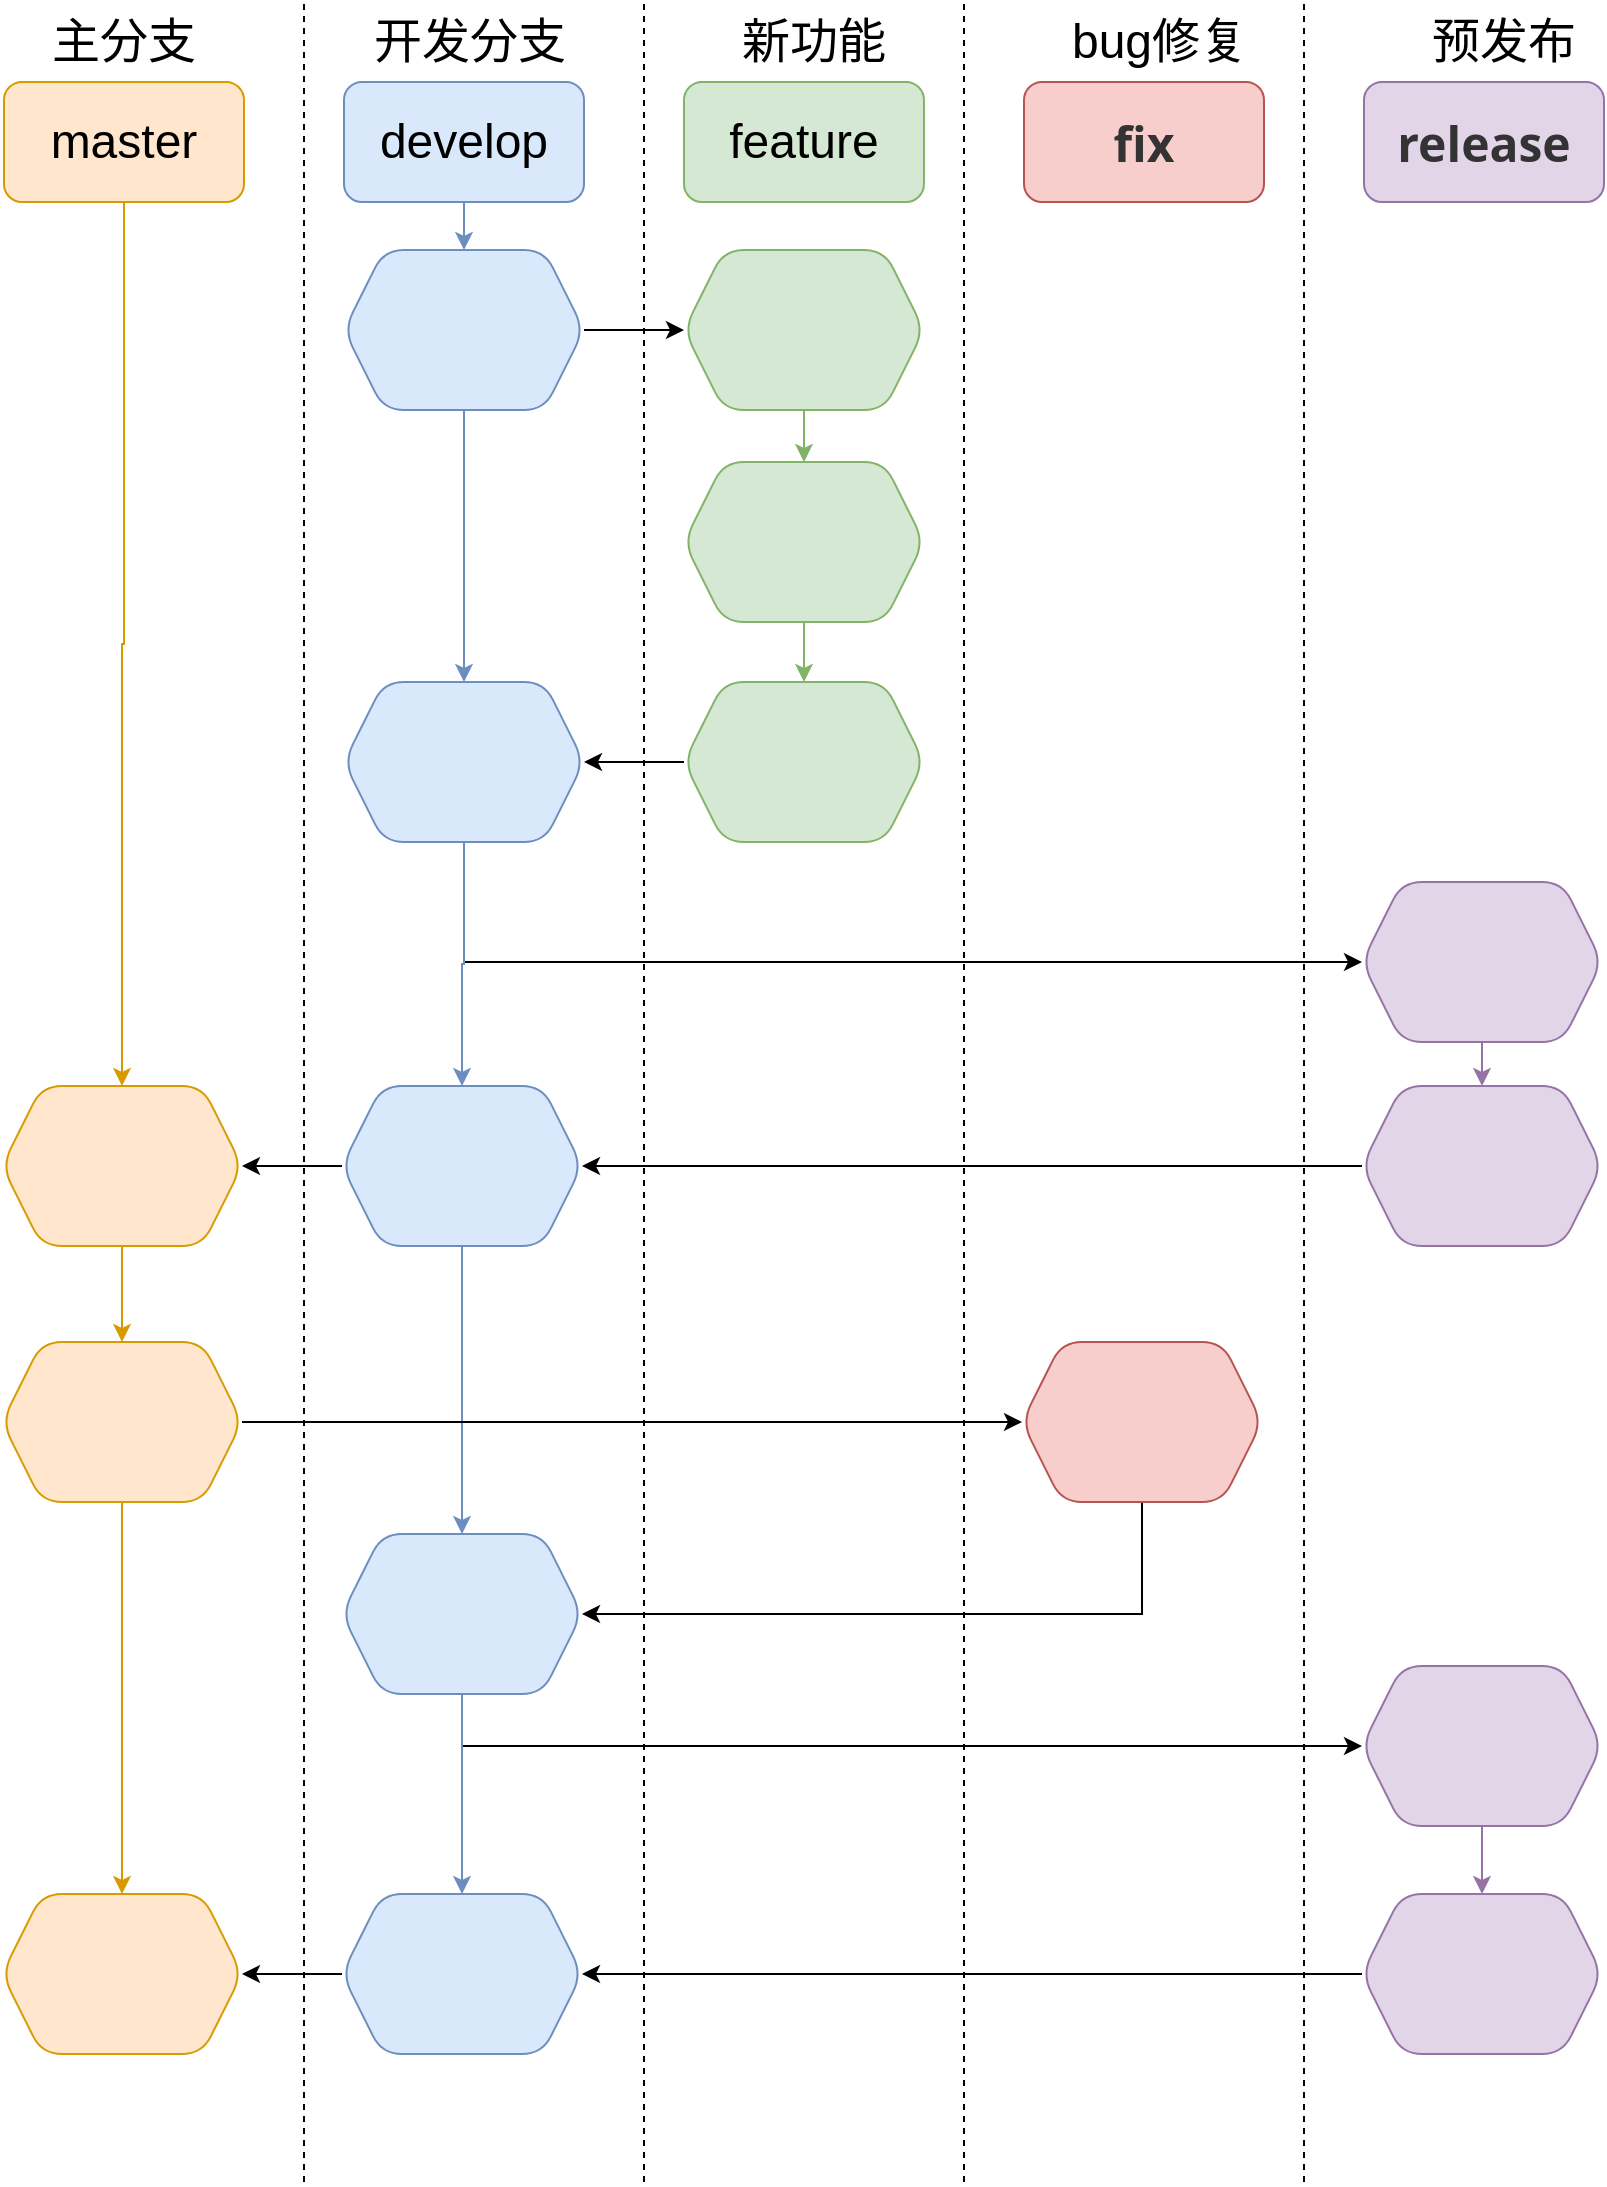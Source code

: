 <mxfile version="14.9.6" type="device"><diagram id="xls4se1IIcysE3Dcww32" name="第 1 页"><mxGraphModel dx="2031" dy="1174" grid="1" gridSize="10" guides="1" tooltips="1" connect="1" arrows="1" fold="1" page="1" pageScale="1" pageWidth="827" pageHeight="1169" math="0" shadow="0"><root><mxCell id="0"/><mxCell id="1" parent="0"/><mxCell id="pAp0c6XcdbIlqlXr7klQ-7" value="" style="edgeStyle=orthogonalEdgeStyle;rounded=0;orthogonalLoop=1;jettySize=auto;html=1;fillColor=#ffe6cc;strokeColor=#d79b00;" edge="1" parent="1" source="pAp0c6XcdbIlqlXr7klQ-1" target="pAp0c6XcdbIlqlXr7klQ-6"><mxGeometry relative="1" as="geometry"/></mxCell><mxCell id="pAp0c6XcdbIlqlXr7klQ-1" value="&lt;font style=&quot;font-size: 24px&quot;&gt;master&lt;/font&gt;" style="rounded=1;whiteSpace=wrap;html=1;fillColor=#ffe6cc;strokeColor=#d79b00;" vertex="1" parent="1"><mxGeometry x="10" y="40" width="120" height="60" as="geometry"/></mxCell><mxCell id="pAp0c6XcdbIlqlXr7klQ-10" value="" style="edgeStyle=orthogonalEdgeStyle;rounded=0;orthogonalLoop=1;jettySize=auto;html=1;fillColor=#dae8fc;strokeColor=#6c8ebf;" edge="1" parent="1" source="pAp0c6XcdbIlqlXr7klQ-2" target="pAp0c6XcdbIlqlXr7klQ-8"><mxGeometry relative="1" as="geometry"/></mxCell><mxCell id="pAp0c6XcdbIlqlXr7klQ-2" value="&lt;font style=&quot;font-size: 24px&quot;&gt;develop&lt;/font&gt;" style="rounded=1;whiteSpace=wrap;html=1;fillColor=#dae8fc;strokeColor=#6c8ebf;" vertex="1" parent="1"><mxGeometry x="180" y="40" width="120" height="60" as="geometry"/></mxCell><mxCell id="pAp0c6XcdbIlqlXr7klQ-3" value="&lt;font style=&quot;font-size: 24px&quot;&gt;feature&lt;/font&gt;" style="rounded=1;whiteSpace=wrap;html=1;fillColor=#d5e8d4;strokeColor=#82b366;" vertex="1" parent="1"><mxGeometry x="350" y="40" width="120" height="60" as="geometry"/></mxCell><mxCell id="pAp0c6XcdbIlqlXr7klQ-4" value="&lt;h4 class=&quot;md-end-block md-heading md-focus&quot; style=&quot;box-sizing: border-box ; margin-top: 1rem ; margin-bottom: 1rem ; position: relative ; line-height: 1.4 ; cursor: text ; color: rgb(51 , 51 , 51) ; font-family: &amp;#34;open sans&amp;#34; , &amp;#34;clear sans&amp;#34; , &amp;#34;helvetica neue&amp;#34; , &amp;#34;helvetica&amp;#34; , &amp;#34;arial&amp;#34; , &amp;#34;segoe ui emoji&amp;#34; , sans-serif&quot;&gt;&lt;span class=&quot;md-plain md-expand&quot; style=&quot;box-sizing: border-box&quot;&gt;&lt;font style=&quot;font-size: 24px&quot;&gt;fix&lt;/font&gt;&lt;/span&gt;&lt;/h4&gt;" style="rounded=1;whiteSpace=wrap;html=1;fillColor=#f8cecc;strokeColor=#b85450;" vertex="1" parent="1"><mxGeometry x="520" y="40" width="120" height="60" as="geometry"/></mxCell><mxCell id="pAp0c6XcdbIlqlXr7klQ-5" value="&lt;h4 class=&quot;md-end-block md-heading md-focus&quot; style=&quot;box-sizing: border-box ; margin-top: 1rem ; margin-bottom: 1rem ; position: relative ; line-height: 1.4 ; cursor: text ; color: rgb(51 , 51 , 51) ; font-family: &amp;#34;open sans&amp;#34; , &amp;#34;clear sans&amp;#34; , &amp;#34;helvetica neue&amp;#34; , &amp;#34;helvetica&amp;#34; , &amp;#34;arial&amp;#34; , &amp;#34;segoe ui emoji&amp;#34; , sans-serif&quot;&gt;&lt;span class=&quot;md-plain md-expand&quot; style=&quot;box-sizing: border-box&quot;&gt;&lt;font style=&quot;font-size: 24px&quot;&gt;release&lt;/font&gt;&lt;/span&gt;&lt;/h4&gt;" style="rounded=1;whiteSpace=wrap;html=1;fillColor=#e1d5e7;strokeColor=#9673a6;" vertex="1" parent="1"><mxGeometry x="690" y="40" width="120" height="60" as="geometry"/></mxCell><mxCell id="pAp0c6XcdbIlqlXr7klQ-39" value="" style="edgeStyle=orthogonalEdgeStyle;rounded=0;orthogonalLoop=1;jettySize=auto;html=1;fillColor=#ffe6cc;strokeColor=#d79b00;" edge="1" parent="1" source="pAp0c6XcdbIlqlXr7klQ-6" target="pAp0c6XcdbIlqlXr7klQ-38"><mxGeometry relative="1" as="geometry"/></mxCell><mxCell id="pAp0c6XcdbIlqlXr7klQ-6" value="" style="shape=hexagon;perimeter=hexagonPerimeter2;whiteSpace=wrap;html=1;fixedSize=1;rounded=1;fillColor=#ffe6cc;strokeColor=#d79b00;" vertex="1" parent="1"><mxGeometry x="9" y="542" width="120" height="80" as="geometry"/></mxCell><mxCell id="pAp0c6XcdbIlqlXr7klQ-12" value="" style="edgeStyle=orthogonalEdgeStyle;rounded=0;orthogonalLoop=1;jettySize=auto;html=1;" edge="1" parent="1" source="pAp0c6XcdbIlqlXr7klQ-8" target="pAp0c6XcdbIlqlXr7klQ-11"><mxGeometry relative="1" as="geometry"/></mxCell><mxCell id="pAp0c6XcdbIlqlXr7klQ-14" value="" style="edgeStyle=orthogonalEdgeStyle;rounded=0;orthogonalLoop=1;jettySize=auto;html=1;fillColor=#dae8fc;strokeColor=#6c8ebf;entryX=0.5;entryY=0;entryDx=0;entryDy=0;" edge="1" parent="1" source="pAp0c6XcdbIlqlXr7klQ-8" target="pAp0c6XcdbIlqlXr7klQ-23"><mxGeometry relative="1" as="geometry"><mxPoint x="241" y="360" as="targetPoint"/></mxGeometry></mxCell><mxCell id="pAp0c6XcdbIlqlXr7klQ-8" value="" style="shape=hexagon;perimeter=hexagonPerimeter2;whiteSpace=wrap;html=1;fixedSize=1;rounded=1;fillColor=#dae8fc;strokeColor=#6c8ebf;" vertex="1" parent="1"><mxGeometry x="180" y="124" width="120" height="80" as="geometry"/></mxCell><mxCell id="pAp0c6XcdbIlqlXr7klQ-16" value="" style="edgeStyle=orthogonalEdgeStyle;rounded=0;orthogonalLoop=1;jettySize=auto;html=1;fillColor=#d5e8d4;strokeColor=#82b366;" edge="1" parent="1" source="pAp0c6XcdbIlqlXr7klQ-11" target="pAp0c6XcdbIlqlXr7klQ-15"><mxGeometry relative="1" as="geometry"/></mxCell><mxCell id="pAp0c6XcdbIlqlXr7klQ-11" value="" style="shape=hexagon;perimeter=hexagonPerimeter2;whiteSpace=wrap;html=1;fixedSize=1;rounded=1;fillColor=#d5e8d4;strokeColor=#82b366;" vertex="1" parent="1"><mxGeometry x="350" y="124" width="120" height="80" as="geometry"/></mxCell><mxCell id="pAp0c6XcdbIlqlXr7klQ-20" value="" style="edgeStyle=orthogonalEdgeStyle;rounded=0;orthogonalLoop=1;jettySize=auto;html=1;fillColor=#dae8fc;strokeColor=#6c8ebf;" edge="1" parent="1" source="pAp0c6XcdbIlqlXr7klQ-13"><mxGeometry relative="1" as="geometry"><mxPoint x="240" y="334" as="targetPoint"/></mxGeometry></mxCell><mxCell id="pAp0c6XcdbIlqlXr7klQ-18" value="" style="edgeStyle=orthogonalEdgeStyle;rounded=0;orthogonalLoop=1;jettySize=auto;html=1;fillColor=#d5e8d4;strokeColor=#82b366;" edge="1" parent="1" source="pAp0c6XcdbIlqlXr7klQ-15" target="pAp0c6XcdbIlqlXr7klQ-17"><mxGeometry relative="1" as="geometry"/></mxCell><mxCell id="pAp0c6XcdbIlqlXr7klQ-15" value="" style="shape=hexagon;perimeter=hexagonPerimeter2;whiteSpace=wrap;html=1;fixedSize=1;rounded=1;fillColor=#d5e8d4;strokeColor=#82b366;" vertex="1" parent="1"><mxGeometry x="350" y="230" width="120" height="80" as="geometry"/></mxCell><mxCell id="pAp0c6XcdbIlqlXr7klQ-25" style="edgeStyle=orthogonalEdgeStyle;rounded=0;orthogonalLoop=1;jettySize=auto;html=1;entryX=1;entryY=0.5;entryDx=0;entryDy=0;" edge="1" parent="1" source="pAp0c6XcdbIlqlXr7klQ-17" target="pAp0c6XcdbIlqlXr7klQ-23"><mxGeometry relative="1" as="geometry"><Array as="points"><mxPoint x="370" y="380"/><mxPoint x="370" y="380"/></Array></mxGeometry></mxCell><mxCell id="pAp0c6XcdbIlqlXr7klQ-17" value="" style="shape=hexagon;perimeter=hexagonPerimeter2;whiteSpace=wrap;html=1;fixedSize=1;rounded=1;fillColor=#d5e8d4;strokeColor=#82b366;" vertex="1" parent="1"><mxGeometry x="350" y="340" width="120" height="80" as="geometry"/></mxCell><mxCell id="pAp0c6XcdbIlqlXr7klQ-27" value="" style="edgeStyle=orthogonalEdgeStyle;rounded=0;orthogonalLoop=1;jettySize=auto;html=1;" edge="1" parent="1" source="pAp0c6XcdbIlqlXr7klQ-23" target="pAp0c6XcdbIlqlXr7klQ-26"><mxGeometry relative="1" as="geometry"><Array as="points"><mxPoint x="240" y="480"/></Array></mxGeometry></mxCell><mxCell id="pAp0c6XcdbIlqlXr7klQ-36" style="edgeStyle=orthogonalEdgeStyle;rounded=0;orthogonalLoop=1;jettySize=auto;html=1;entryX=0.5;entryY=0;entryDx=0;entryDy=0;fillColor=#dae8fc;strokeColor=#6c8ebf;" edge="1" parent="1" source="pAp0c6XcdbIlqlXr7klQ-23" target="pAp0c6XcdbIlqlXr7klQ-33"><mxGeometry relative="1" as="geometry"/></mxCell><mxCell id="pAp0c6XcdbIlqlXr7klQ-23" value="" style="shape=hexagon;perimeter=hexagonPerimeter2;whiteSpace=wrap;html=1;fixedSize=1;rounded=1;fillColor=#dae8fc;strokeColor=#6c8ebf;" vertex="1" parent="1"><mxGeometry x="180" y="340" width="120" height="80" as="geometry"/></mxCell><mxCell id="pAp0c6XcdbIlqlXr7klQ-29" value="" style="edgeStyle=orthogonalEdgeStyle;rounded=0;orthogonalLoop=1;jettySize=auto;html=1;fillColor=#e1d5e7;strokeColor=#9673a6;" edge="1" parent="1" source="pAp0c6XcdbIlqlXr7klQ-26" target="pAp0c6XcdbIlqlXr7klQ-28"><mxGeometry relative="1" as="geometry"/></mxCell><mxCell id="pAp0c6XcdbIlqlXr7klQ-26" value="" style="shape=hexagon;perimeter=hexagonPerimeter2;whiteSpace=wrap;html=1;fixedSize=1;rounded=1;fillColor=#e1d5e7;strokeColor=#9673a6;" vertex="1" parent="1"><mxGeometry x="689" y="440" width="120" height="80" as="geometry"/></mxCell><mxCell id="pAp0c6XcdbIlqlXr7klQ-35" style="edgeStyle=orthogonalEdgeStyle;rounded=0;orthogonalLoop=1;jettySize=auto;html=1;entryX=1;entryY=0.5;entryDx=0;entryDy=0;" edge="1" parent="1" source="pAp0c6XcdbIlqlXr7klQ-28" target="pAp0c6XcdbIlqlXr7klQ-33"><mxGeometry relative="1" as="geometry"><Array as="points"><mxPoint x="470" y="582"/><mxPoint x="470" y="582"/></Array></mxGeometry></mxCell><mxCell id="pAp0c6XcdbIlqlXr7klQ-28" value="" style="shape=hexagon;perimeter=hexagonPerimeter2;whiteSpace=wrap;html=1;fixedSize=1;rounded=1;fillColor=#e1d5e7;strokeColor=#9673a6;" vertex="1" parent="1"><mxGeometry x="689" y="542" width="120" height="80" as="geometry"/></mxCell><mxCell id="pAp0c6XcdbIlqlXr7klQ-37" style="edgeStyle=orthogonalEdgeStyle;rounded=0;orthogonalLoop=1;jettySize=auto;html=1;entryX=1;entryY=0.5;entryDx=0;entryDy=0;" edge="1" parent="1" source="pAp0c6XcdbIlqlXr7klQ-33" target="pAp0c6XcdbIlqlXr7klQ-6"><mxGeometry relative="1" as="geometry"/></mxCell><mxCell id="pAp0c6XcdbIlqlXr7klQ-56" style="edgeStyle=orthogonalEdgeStyle;rounded=0;orthogonalLoop=1;jettySize=auto;html=1;entryX=0.5;entryY=0;entryDx=0;entryDy=0;fillColor=#dae8fc;strokeColor=#6c8ebf;" edge="1" parent="1" source="pAp0c6XcdbIlqlXr7klQ-33" target="pAp0c6XcdbIlqlXr7klQ-42"><mxGeometry relative="1" as="geometry"/></mxCell><mxCell id="pAp0c6XcdbIlqlXr7klQ-33" value="" style="shape=hexagon;perimeter=hexagonPerimeter2;whiteSpace=wrap;html=1;fixedSize=1;rounded=1;fillColor=#dae8fc;strokeColor=#6c8ebf;" vertex="1" parent="1"><mxGeometry x="179" y="542" width="120" height="80" as="geometry"/></mxCell><mxCell id="pAp0c6XcdbIlqlXr7klQ-41" value="" style="edgeStyle=orthogonalEdgeStyle;rounded=0;orthogonalLoop=1;jettySize=auto;html=1;" edge="1" parent="1" source="pAp0c6XcdbIlqlXr7klQ-38" target="pAp0c6XcdbIlqlXr7klQ-40"><mxGeometry relative="1" as="geometry"/></mxCell><mxCell id="pAp0c6XcdbIlqlXr7klQ-50" value="" style="edgeStyle=orthogonalEdgeStyle;rounded=0;orthogonalLoop=1;jettySize=auto;html=1;fillColor=#ffe6cc;strokeColor=#d79b00;" edge="1" parent="1" source="pAp0c6XcdbIlqlXr7klQ-38" target="pAp0c6XcdbIlqlXr7klQ-49"><mxGeometry relative="1" as="geometry"/></mxCell><mxCell id="pAp0c6XcdbIlqlXr7klQ-38" value="" style="shape=hexagon;perimeter=hexagonPerimeter2;whiteSpace=wrap;html=1;fixedSize=1;rounded=1;fillColor=#ffe6cc;strokeColor=#d79b00;" vertex="1" parent="1"><mxGeometry x="9" y="670" width="120" height="80" as="geometry"/></mxCell><mxCell id="pAp0c6XcdbIlqlXr7klQ-43" value="" style="edgeStyle=orthogonalEdgeStyle;rounded=0;orthogonalLoop=1;jettySize=auto;html=1;" edge="1" parent="1" source="pAp0c6XcdbIlqlXr7klQ-40" target="pAp0c6XcdbIlqlXr7klQ-42"><mxGeometry relative="1" as="geometry"><Array as="points"><mxPoint x="579" y="806"/></Array></mxGeometry></mxCell><mxCell id="pAp0c6XcdbIlqlXr7klQ-40" value="" style="shape=hexagon;perimeter=hexagonPerimeter2;whiteSpace=wrap;html=1;fixedSize=1;rounded=1;fillColor=#f8cecc;strokeColor=#b85450;" vertex="1" parent="1"><mxGeometry x="519" y="670" width="120" height="80" as="geometry"/></mxCell><mxCell id="pAp0c6XcdbIlqlXr7klQ-44" style="edgeStyle=orthogonalEdgeStyle;rounded=0;orthogonalLoop=1;jettySize=auto;html=1;entryX=0;entryY=0.5;entryDx=0;entryDy=0;" edge="1" parent="1" source="pAp0c6XcdbIlqlXr7klQ-42" target="pAp0c6XcdbIlqlXr7klQ-45"><mxGeometry relative="1" as="geometry"><mxPoint x="239" y="1040" as="targetPoint"/><Array as="points"><mxPoint x="239" y="872"/></Array></mxGeometry></mxCell><mxCell id="pAp0c6XcdbIlqlXr7klQ-55" style="edgeStyle=orthogonalEdgeStyle;rounded=0;orthogonalLoop=1;jettySize=auto;html=1;entryX=0.5;entryY=0;entryDx=0;entryDy=0;fillColor=#dae8fc;strokeColor=#6c8ebf;" edge="1" parent="1" source="pAp0c6XcdbIlqlXr7klQ-42" target="pAp0c6XcdbIlqlXr7klQ-51"><mxGeometry relative="1" as="geometry"/></mxCell><mxCell id="pAp0c6XcdbIlqlXr7klQ-42" value="" style="shape=hexagon;perimeter=hexagonPerimeter2;whiteSpace=wrap;html=1;fixedSize=1;rounded=1;fillColor=#dae8fc;strokeColor=#6c8ebf;" vertex="1" parent="1"><mxGeometry x="179" y="766" width="120" height="80" as="geometry"/></mxCell><mxCell id="pAp0c6XcdbIlqlXr7klQ-48" value="" style="edgeStyle=orthogonalEdgeStyle;rounded=0;orthogonalLoop=1;jettySize=auto;html=1;fillColor=#e1d5e7;strokeColor=#9673a6;" edge="1" parent="1" source="pAp0c6XcdbIlqlXr7klQ-45" target="pAp0c6XcdbIlqlXr7klQ-47"><mxGeometry relative="1" as="geometry"/></mxCell><mxCell id="pAp0c6XcdbIlqlXr7klQ-45" value="" style="shape=hexagon;perimeter=hexagonPerimeter2;whiteSpace=wrap;html=1;fixedSize=1;rounded=1;fillColor=#e1d5e7;strokeColor=#9673a6;" vertex="1" parent="1"><mxGeometry x="689" y="832" width="120" height="80" as="geometry"/></mxCell><mxCell id="pAp0c6XcdbIlqlXr7klQ-53" style="edgeStyle=orthogonalEdgeStyle;rounded=0;orthogonalLoop=1;jettySize=auto;html=1;entryX=1;entryY=0.5;entryDx=0;entryDy=0;" edge="1" parent="1" source="pAp0c6XcdbIlqlXr7klQ-47" target="pAp0c6XcdbIlqlXr7klQ-51"><mxGeometry relative="1" as="geometry"/></mxCell><mxCell id="pAp0c6XcdbIlqlXr7klQ-47" value="" style="shape=hexagon;perimeter=hexagonPerimeter2;whiteSpace=wrap;html=1;fixedSize=1;rounded=1;fillColor=#e1d5e7;strokeColor=#9673a6;" vertex="1" parent="1"><mxGeometry x="689" y="946" width="120" height="80" as="geometry"/></mxCell><mxCell id="pAp0c6XcdbIlqlXr7klQ-49" value="" style="shape=hexagon;perimeter=hexagonPerimeter2;whiteSpace=wrap;html=1;fixedSize=1;rounded=1;fillColor=#ffe6cc;strokeColor=#d79b00;" vertex="1" parent="1"><mxGeometry x="9" y="946" width="120" height="80" as="geometry"/></mxCell><mxCell id="pAp0c6XcdbIlqlXr7klQ-54" style="edgeStyle=orthogonalEdgeStyle;rounded=0;orthogonalLoop=1;jettySize=auto;html=1;entryX=1;entryY=0.5;entryDx=0;entryDy=0;" edge="1" parent="1" source="pAp0c6XcdbIlqlXr7klQ-51" target="pAp0c6XcdbIlqlXr7klQ-49"><mxGeometry relative="1" as="geometry"/></mxCell><mxCell id="pAp0c6XcdbIlqlXr7klQ-51" value="" style="shape=hexagon;perimeter=hexagonPerimeter2;whiteSpace=wrap;html=1;fixedSize=1;rounded=1;fillColor=#dae8fc;strokeColor=#6c8ebf;" vertex="1" parent="1"><mxGeometry x="179" y="946" width="120" height="80" as="geometry"/></mxCell><mxCell id="pAp0c6XcdbIlqlXr7klQ-58" value="&lt;font style=&quot;font-size: 24px&quot;&gt;主分支&lt;/font&gt;" style="text;html=1;strokeColor=none;fillColor=none;align=center;verticalAlign=middle;whiteSpace=wrap;rounded=0;" vertex="1" parent="1"><mxGeometry x="30" y="10" width="80" height="20" as="geometry"/></mxCell><mxCell id="pAp0c6XcdbIlqlXr7klQ-59" value="&lt;font style=&quot;font-size: 24px&quot;&gt;开发分支&lt;/font&gt;" style="text;html=1;strokeColor=none;fillColor=none;align=center;verticalAlign=middle;whiteSpace=wrap;rounded=0;" vertex="1" parent="1"><mxGeometry x="193" y="10" width="100" height="20" as="geometry"/></mxCell><mxCell id="pAp0c6XcdbIlqlXr7klQ-60" value="&lt;font style=&quot;font-size: 24px&quot;&gt;新功能&lt;/font&gt;" style="text;html=1;strokeColor=none;fillColor=none;align=center;verticalAlign=middle;whiteSpace=wrap;rounded=0;" vertex="1" parent="1"><mxGeometry x="375" y="10" width="80" height="20" as="geometry"/></mxCell><mxCell id="pAp0c6XcdbIlqlXr7klQ-61" value="&lt;font style=&quot;font-size: 24px&quot;&gt;bug修复&lt;/font&gt;" style="text;html=1;strokeColor=none;fillColor=none;align=center;verticalAlign=middle;whiteSpace=wrap;rounded=0;" vertex="1" parent="1"><mxGeometry x="538" y="10" width="100" height="20" as="geometry"/></mxCell><mxCell id="pAp0c6XcdbIlqlXr7klQ-62" value="&lt;font style=&quot;font-size: 24px&quot;&gt;预发布&lt;/font&gt;" style="text;html=1;strokeColor=none;fillColor=none;align=center;verticalAlign=middle;whiteSpace=wrap;rounded=0;" vertex="1" parent="1"><mxGeometry x="720" y="10" width="80" height="20" as="geometry"/></mxCell><mxCell id="pAp0c6XcdbIlqlXr7klQ-63" value="" style="endArrow=none;dashed=1;html=1;" edge="1" parent="1"><mxGeometry width="50" height="50" relative="1" as="geometry"><mxPoint x="160" y="1090" as="sourcePoint"/><mxPoint x="160" as="targetPoint"/></mxGeometry></mxCell><mxCell id="pAp0c6XcdbIlqlXr7klQ-64" value="" style="endArrow=none;dashed=1;html=1;" edge="1" parent="1"><mxGeometry width="50" height="50" relative="1" as="geometry"><mxPoint x="330" y="1090" as="sourcePoint"/><mxPoint x="330" as="targetPoint"/></mxGeometry></mxCell><mxCell id="pAp0c6XcdbIlqlXr7klQ-65" value="" style="endArrow=none;dashed=1;html=1;" edge="1" parent="1"><mxGeometry width="50" height="50" relative="1" as="geometry"><mxPoint x="490" y="1090" as="sourcePoint"/><mxPoint x="490" as="targetPoint"/></mxGeometry></mxCell><mxCell id="pAp0c6XcdbIlqlXr7klQ-66" value="" style="endArrow=none;dashed=1;html=1;" edge="1" parent="1"><mxGeometry width="50" height="50" relative="1" as="geometry"><mxPoint x="660" y="1090" as="sourcePoint"/><mxPoint x="660" as="targetPoint"/></mxGeometry></mxCell></root></mxGraphModel></diagram></mxfile>